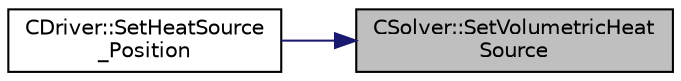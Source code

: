 digraph "CSolver::SetVolumetricHeatSource"
{
 // LATEX_PDF_SIZE
  edge [fontname="Helvetica",fontsize="10",labelfontname="Helvetica",labelfontsize="10"];
  node [fontname="Helvetica",fontsize="10",shape=record];
  rankdir="RL";
  Node1 [label="CSolver::SetVolumetricHeat\lSource",height=0.2,width=0.4,color="black", fillcolor="grey75", style="filled", fontcolor="black",tooltip="A virtual member. Set the volumetric heat source."];
  Node1 -> Node2 [dir="back",color="midnightblue",fontsize="10",style="solid",fontname="Helvetica"];
  Node2 [label="CDriver::SetHeatSource\l_Position",height=0.2,width=0.4,color="black", fillcolor="white", style="filled",URL="$classCDriver.html#a9c8e49d79ea160e02fa98811ea276cd8",tooltip="Set the position of the heat source."];
}

